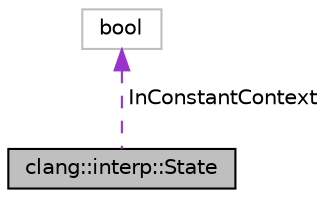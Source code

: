 digraph "clang::interp::State"
{
 // LATEX_PDF_SIZE
  bgcolor="transparent";
  edge [fontname="Helvetica",fontsize="10",labelfontname="Helvetica",labelfontsize="10"];
  node [fontname="Helvetica",fontsize="10",shape=record];
  Node1 [label="clang::interp::State",height=0.2,width=0.4,color="black", fillcolor="grey75", style="filled", fontcolor="black",tooltip="Interface for the VM to interact with the AST walker's context."];
  Node2 -> Node1 [dir="back",color="darkorchid3",fontsize="10",style="dashed",label=" InConstantContext" ,fontname="Helvetica"];
  Node2 [label="bool",height=0.2,width=0.4,color="grey75",tooltip=" "];
}
